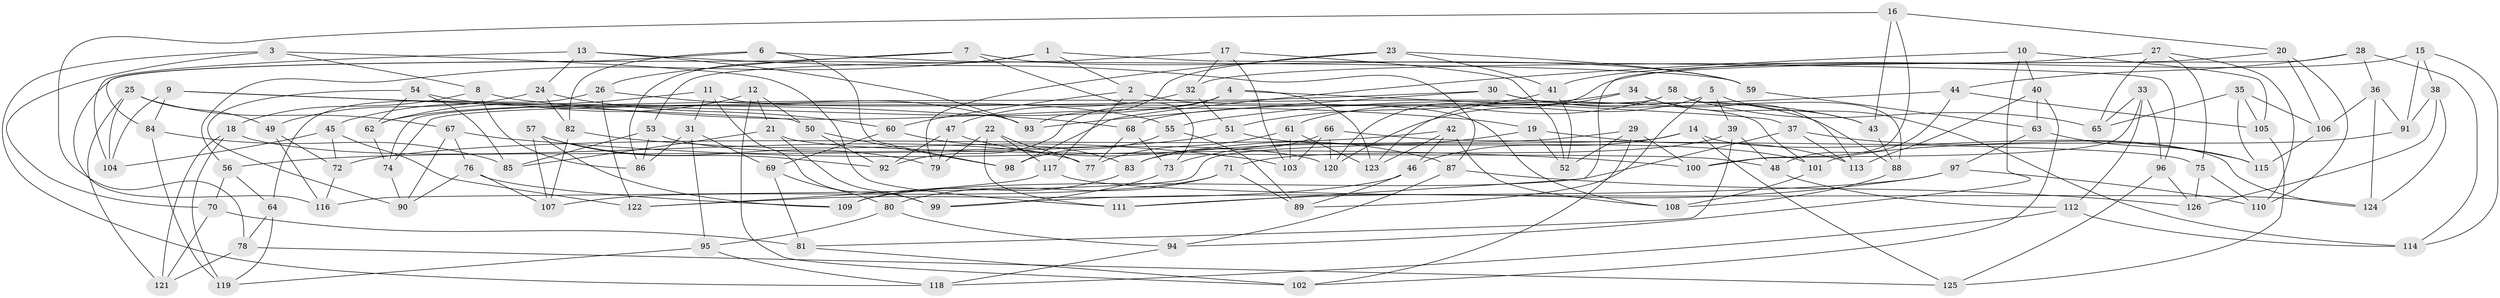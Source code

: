 // Generated by graph-tools (version 1.1) at 2025/27/03/09/25 03:27:02]
// undirected, 126 vertices, 252 edges
graph export_dot {
graph [start="1"]
  node [color=gray90,style=filled];
  1;
  2;
  3;
  4;
  5;
  6;
  7;
  8;
  9;
  10;
  11;
  12;
  13;
  14;
  15;
  16;
  17;
  18;
  19;
  20;
  21;
  22;
  23;
  24;
  25;
  26;
  27;
  28;
  29;
  30;
  31;
  32;
  33;
  34;
  35;
  36;
  37;
  38;
  39;
  40;
  41;
  42;
  43;
  44;
  45;
  46;
  47;
  48;
  49;
  50;
  51;
  52;
  53;
  54;
  55;
  56;
  57;
  58;
  59;
  60;
  61;
  62;
  63;
  64;
  65;
  66;
  67;
  68;
  69;
  70;
  71;
  72;
  73;
  74;
  75;
  76;
  77;
  78;
  79;
  80;
  81;
  82;
  83;
  84;
  85;
  86;
  87;
  88;
  89;
  90;
  91;
  92;
  93;
  94;
  95;
  96;
  97;
  98;
  99;
  100;
  101;
  102;
  103;
  104;
  105;
  106;
  107;
  108;
  109;
  110;
  111;
  112;
  113;
  114;
  115;
  116;
  117;
  118;
  119;
  120;
  121;
  122;
  123;
  124;
  125;
  126;
  1 -- 86;
  1 -- 2;
  1 -- 96;
  1 -- 56;
  2 -- 60;
  2 -- 108;
  2 -- 117;
  3 -- 118;
  3 -- 111;
  3 -- 70;
  3 -- 8;
  4 -- 37;
  4 -- 123;
  4 -- 62;
  4 -- 92;
  5 -- 114;
  5 -- 89;
  5 -- 39;
  5 -- 120;
  6 -- 59;
  6 -- 82;
  6 -- 98;
  6 -- 84;
  7 -- 73;
  7 -- 59;
  7 -- 116;
  7 -- 26;
  8 -- 18;
  8 -- 86;
  8 -- 19;
  9 -- 68;
  9 -- 104;
  9 -- 50;
  9 -- 84;
  10 -- 94;
  10 -- 105;
  10 -- 98;
  10 -- 40;
  11 -- 101;
  11 -- 62;
  11 -- 99;
  11 -- 31;
  12 -- 102;
  12 -- 21;
  12 -- 45;
  12 -- 50;
  13 -- 87;
  13 -- 104;
  13 -- 24;
  13 -- 93;
  14 -- 116;
  14 -- 124;
  14 -- 125;
  14 -- 46;
  15 -- 91;
  15 -- 38;
  15 -- 120;
  15 -- 114;
  16 -- 100;
  16 -- 20;
  16 -- 78;
  16 -- 43;
  17 -- 53;
  17 -- 52;
  17 -- 32;
  17 -- 103;
  18 -- 119;
  18 -- 77;
  18 -- 121;
  19 -- 113;
  19 -- 73;
  19 -- 52;
  20 -- 106;
  20 -- 32;
  20 -- 110;
  21 -- 85;
  21 -- 99;
  21 -- 48;
  22 -- 111;
  22 -- 77;
  22 -- 117;
  22 -- 79;
  23 -- 59;
  23 -- 93;
  23 -- 79;
  23 -- 41;
  24 -- 49;
  24 -- 60;
  24 -- 82;
  25 -- 104;
  25 -- 49;
  25 -- 67;
  25 -- 121;
  26 -- 93;
  26 -- 122;
  26 -- 64;
  27 -- 41;
  27 -- 110;
  27 -- 65;
  27 -- 75;
  28 -- 111;
  28 -- 36;
  28 -- 44;
  28 -- 114;
  29 -- 83;
  29 -- 52;
  29 -- 100;
  29 -- 102;
  30 -- 88;
  30 -- 93;
  30 -- 43;
  30 -- 74;
  31 -- 69;
  31 -- 95;
  31 -- 86;
  32 -- 47;
  32 -- 51;
  33 -- 100;
  33 -- 96;
  33 -- 112;
  33 -- 65;
  34 -- 43;
  34 -- 123;
  34 -- 68;
  34 -- 113;
  35 -- 105;
  35 -- 106;
  35 -- 115;
  35 -- 65;
  36 -- 106;
  36 -- 124;
  36 -- 91;
  37 -- 113;
  37 -- 109;
  37 -- 115;
  38 -- 124;
  38 -- 91;
  38 -- 126;
  39 -- 48;
  39 -- 71;
  39 -- 81;
  40 -- 102;
  40 -- 113;
  40 -- 63;
  41 -- 51;
  41 -- 52;
  42 -- 123;
  42 -- 46;
  42 -- 108;
  42 -- 72;
  43 -- 88;
  44 -- 48;
  44 -- 55;
  44 -- 105;
  45 -- 122;
  45 -- 72;
  45 -- 104;
  46 -- 89;
  46 -- 122;
  47 -- 79;
  47 -- 87;
  47 -- 92;
  48 -- 112;
  49 -- 116;
  49 -- 72;
  50 -- 98;
  50 -- 92;
  51 -- 101;
  51 -- 56;
  53 -- 85;
  53 -- 86;
  53 -- 120;
  54 -- 85;
  54 -- 62;
  54 -- 90;
  54 -- 55;
  55 -- 89;
  55 -- 98;
  56 -- 70;
  56 -- 64;
  57 -- 109;
  57 -- 79;
  57 -- 92;
  57 -- 107;
  58 -- 65;
  58 -- 74;
  58 -- 88;
  58 -- 61;
  59 -- 63;
  60 -- 69;
  60 -- 83;
  61 -- 103;
  61 -- 77;
  61 -- 123;
  62 -- 74;
  63 -- 97;
  63 -- 115;
  64 -- 78;
  64 -- 119;
  66 -- 83;
  66 -- 120;
  66 -- 103;
  66 -- 75;
  67 -- 100;
  67 -- 76;
  67 -- 90;
  68 -- 73;
  68 -- 77;
  69 -- 80;
  69 -- 81;
  70 -- 81;
  70 -- 121;
  71 -- 89;
  71 -- 80;
  71 -- 107;
  72 -- 116;
  73 -- 99;
  74 -- 90;
  75 -- 110;
  75 -- 126;
  76 -- 109;
  76 -- 90;
  76 -- 107;
  78 -- 125;
  78 -- 121;
  80 -- 95;
  80 -- 94;
  81 -- 102;
  82 -- 103;
  82 -- 107;
  83 -- 109;
  84 -- 119;
  84 -- 85;
  87 -- 94;
  87 -- 126;
  88 -- 108;
  91 -- 101;
  94 -- 118;
  95 -- 119;
  95 -- 118;
  96 -- 125;
  96 -- 126;
  97 -- 99;
  97 -- 111;
  97 -- 110;
  101 -- 108;
  105 -- 125;
  106 -- 115;
  112 -- 118;
  112 -- 114;
  117 -- 122;
  117 -- 124;
}
